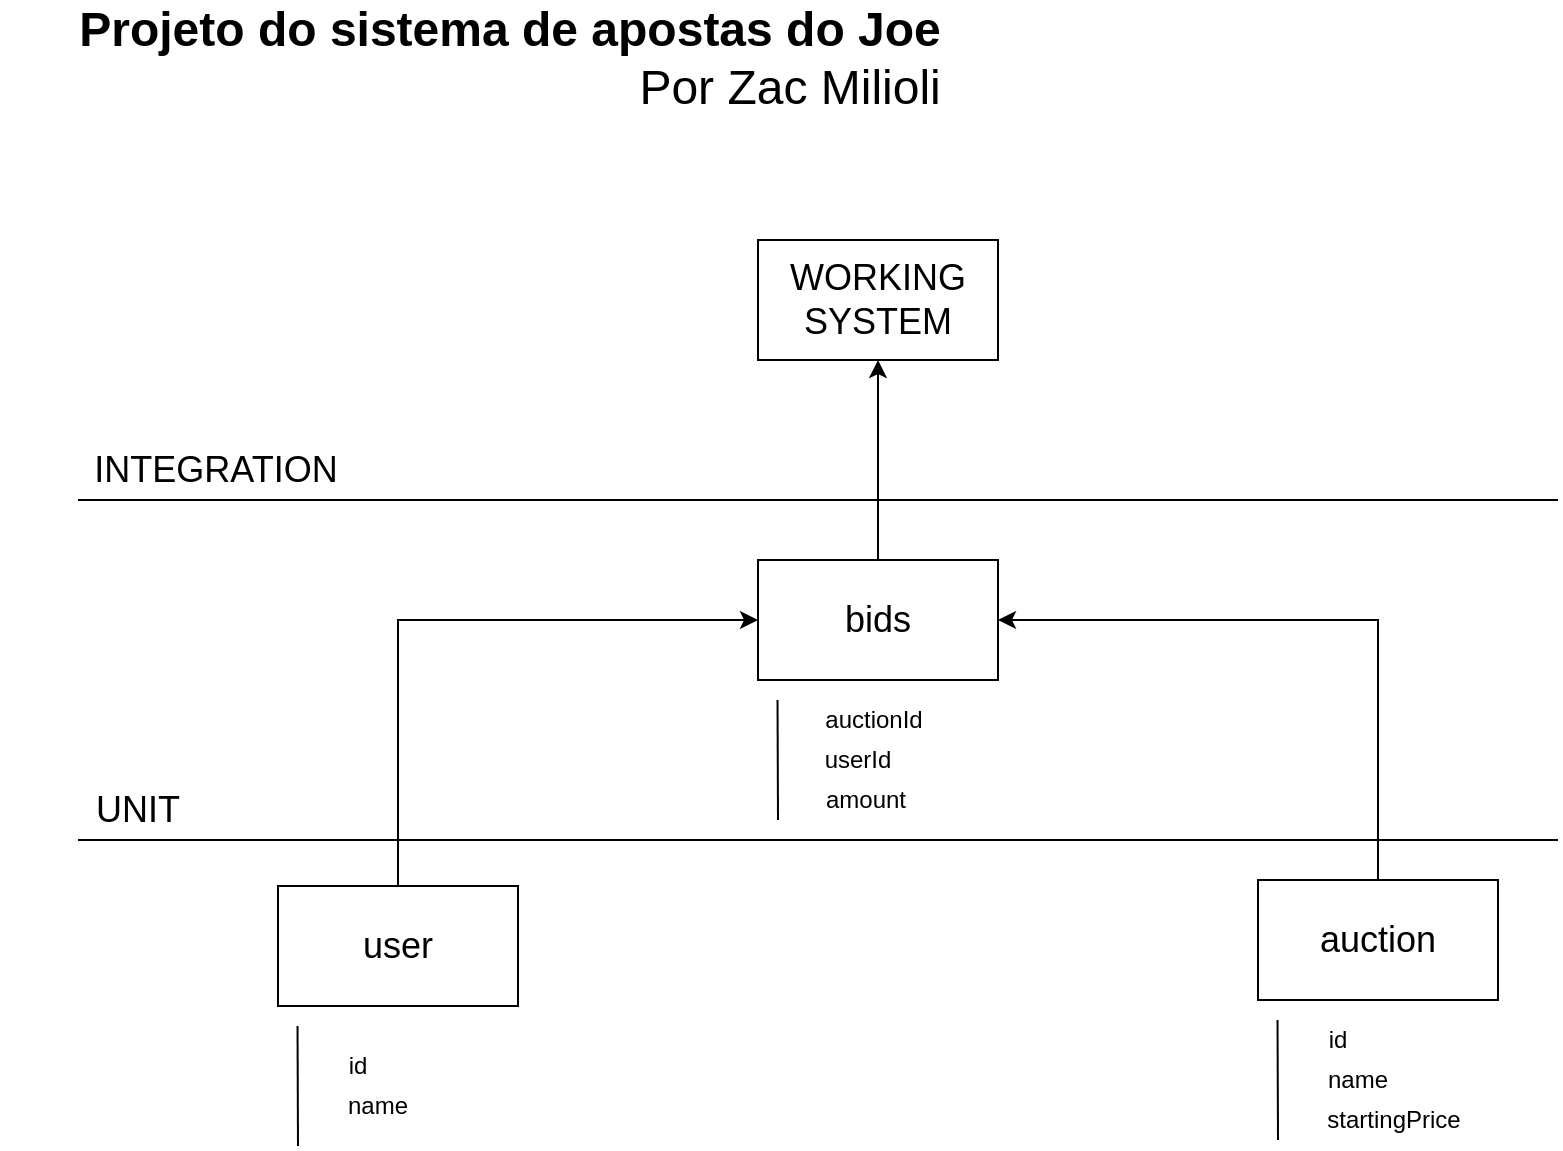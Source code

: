 <mxfile version="24.6.1" type="device">
  <diagram name="Página-1" id="TIW8J0KJoMiEKmJSmJ6i">
    <mxGraphModel dx="2755" dy="737" grid="1" gridSize="10" guides="1" tooltips="1" connect="1" arrows="1" fold="1" page="1" pageScale="1" pageWidth="827" pageHeight="1169" math="0" shadow="0">
      <root>
        <mxCell id="0" />
        <mxCell id="1" parent="0" />
        <mxCell id="KLkQHYI_NmMJT6qgf1a6-4" value="" style="group" vertex="1" connectable="0" parent="1">
          <mxGeometry x="80" y="453" width="120" height="60" as="geometry" />
        </mxCell>
        <mxCell id="KLkQHYI_NmMJT6qgf1a6-5" value="" style="rounded=0;whiteSpace=wrap;html=1;" vertex="1" parent="KLkQHYI_NmMJT6qgf1a6-4">
          <mxGeometry width="120" height="60" as="geometry" />
        </mxCell>
        <mxCell id="KLkQHYI_NmMJT6qgf1a6-6" value="&lt;span style=&quot;font-size: 18px;&quot;&gt;user&lt;/span&gt;" style="text;html=1;align=center;verticalAlign=middle;whiteSpace=wrap;rounded=0;" vertex="1" parent="KLkQHYI_NmMJT6qgf1a6-4">
          <mxGeometry x="30" y="15" width="60" height="30" as="geometry" />
        </mxCell>
        <mxCell id="KLkQHYI_NmMJT6qgf1a6-7" value="" style="endArrow=none;html=1;rounded=0;" edge="1" parent="1">
          <mxGeometry width="50" height="50" relative="1" as="geometry">
            <mxPoint x="90" y="583" as="sourcePoint" />
            <mxPoint x="89.76" y="523" as="targetPoint" />
          </mxGeometry>
        </mxCell>
        <mxCell id="KLkQHYI_NmMJT6qgf1a6-8" value="&lt;font style=&quot;font-size: 12px;&quot;&gt;id&lt;/font&gt;" style="text;html=1;align=center;verticalAlign=middle;whiteSpace=wrap;rounded=0;" vertex="1" parent="1">
          <mxGeometry x="100" y="533" width="40" height="20" as="geometry" />
        </mxCell>
        <mxCell id="KLkQHYI_NmMJT6qgf1a6-9" value="&lt;font style=&quot;font-size: 12px;&quot;&gt;name&lt;/font&gt;" style="text;html=1;align=center;verticalAlign=middle;whiteSpace=wrap;rounded=0;" vertex="1" parent="1">
          <mxGeometry x="110" y="553" width="40" height="20" as="geometry" />
        </mxCell>
        <mxCell id="KLkQHYI_NmMJT6qgf1a6-10" value="" style="group" vertex="1" connectable="0" parent="1">
          <mxGeometry x="320" y="130" width="120" height="60" as="geometry" />
        </mxCell>
        <mxCell id="KLkQHYI_NmMJT6qgf1a6-11" value="" style="rounded=0;whiteSpace=wrap;html=1;" vertex="1" parent="KLkQHYI_NmMJT6qgf1a6-10">
          <mxGeometry width="120" height="60" as="geometry" />
        </mxCell>
        <mxCell id="KLkQHYI_NmMJT6qgf1a6-12" value="&lt;div&gt;&lt;span style=&quot;font-size: 18px;&quot;&gt;WORKING&lt;/span&gt;&lt;/div&gt;&lt;font style=&quot;font-size: 18px;&quot;&gt;SYSTEM&lt;/font&gt;" style="text;html=1;align=center;verticalAlign=middle;whiteSpace=wrap;rounded=0;" vertex="1" parent="KLkQHYI_NmMJT6qgf1a6-10">
          <mxGeometry x="30" y="15" width="60" height="30" as="geometry" />
        </mxCell>
        <mxCell id="KLkQHYI_NmMJT6qgf1a6-14" value="" style="group" vertex="1" connectable="0" parent="1">
          <mxGeometry x="570" y="450" width="120" height="60" as="geometry" />
        </mxCell>
        <mxCell id="KLkQHYI_NmMJT6qgf1a6-15" value="" style="rounded=0;whiteSpace=wrap;html=1;" vertex="1" parent="KLkQHYI_NmMJT6qgf1a6-14">
          <mxGeometry width="120" height="60" as="geometry" />
        </mxCell>
        <mxCell id="KLkQHYI_NmMJT6qgf1a6-16" value="&lt;span style=&quot;font-size: 18px;&quot;&gt;auction&lt;/span&gt;" style="text;html=1;align=center;verticalAlign=middle;whiteSpace=wrap;rounded=0;" vertex="1" parent="KLkQHYI_NmMJT6qgf1a6-14">
          <mxGeometry x="30" y="15" width="60" height="30" as="geometry" />
        </mxCell>
        <mxCell id="KLkQHYI_NmMJT6qgf1a6-17" value="" style="endArrow=none;html=1;rounded=0;" edge="1" parent="1">
          <mxGeometry width="50" height="50" relative="1" as="geometry">
            <mxPoint x="580" y="580" as="sourcePoint" />
            <mxPoint x="579.76" y="520" as="targetPoint" />
          </mxGeometry>
        </mxCell>
        <mxCell id="KLkQHYI_NmMJT6qgf1a6-18" value="&lt;font style=&quot;font-size: 12px;&quot;&gt;id&lt;/font&gt;" style="text;html=1;align=center;verticalAlign=middle;whiteSpace=wrap;rounded=0;" vertex="1" parent="1">
          <mxGeometry x="590" y="520" width="40" height="20" as="geometry" />
        </mxCell>
        <mxCell id="KLkQHYI_NmMJT6qgf1a6-19" value="&lt;font style=&quot;font-size: 12px;&quot;&gt;name&lt;/font&gt;" style="text;html=1;align=center;verticalAlign=middle;whiteSpace=wrap;rounded=0;" vertex="1" parent="1">
          <mxGeometry x="600" y="540" width="40" height="20" as="geometry" />
        </mxCell>
        <mxCell id="KLkQHYI_NmMJT6qgf1a6-20" value="&lt;font style=&quot;font-size: 12px;&quot;&gt;startingPrice&lt;/font&gt;" style="text;html=1;align=center;verticalAlign=middle;whiteSpace=wrap;rounded=0;" vertex="1" parent="1">
          <mxGeometry x="593" y="560" width="90" height="20" as="geometry" />
        </mxCell>
        <mxCell id="KLkQHYI_NmMJT6qgf1a6-21" value="" style="endArrow=none;html=1;rounded=0;" edge="1" parent="1">
          <mxGeometry width="50" height="50" relative="1" as="geometry">
            <mxPoint x="-20" y="430" as="sourcePoint" />
            <mxPoint x="720" y="430" as="targetPoint" />
          </mxGeometry>
        </mxCell>
        <mxCell id="KLkQHYI_NmMJT6qgf1a6-22" value="&lt;font style=&quot;font-size: 18px;&quot;&gt;UNIT&lt;/font&gt;" style="text;html=1;align=center;verticalAlign=middle;whiteSpace=wrap;rounded=0;" vertex="1" parent="1">
          <mxGeometry x="-20" y="400" width="60" height="30" as="geometry" />
        </mxCell>
        <mxCell id="KLkQHYI_NmMJT6qgf1a6-23" value="" style="group" vertex="1" connectable="0" parent="1">
          <mxGeometry x="320" y="290" width="120" height="60" as="geometry" />
        </mxCell>
        <mxCell id="KLkQHYI_NmMJT6qgf1a6-24" value="" style="rounded=0;whiteSpace=wrap;html=1;" vertex="1" parent="KLkQHYI_NmMJT6qgf1a6-23">
          <mxGeometry width="120" height="60" as="geometry" />
        </mxCell>
        <mxCell id="KLkQHYI_NmMJT6qgf1a6-25" value="&lt;span style=&quot;font-size: 18px;&quot;&gt;bids&lt;/span&gt;" style="text;html=1;align=center;verticalAlign=middle;whiteSpace=wrap;rounded=0;" vertex="1" parent="KLkQHYI_NmMJT6qgf1a6-23">
          <mxGeometry x="30" y="15" width="60" height="30" as="geometry" />
        </mxCell>
        <mxCell id="KLkQHYI_NmMJT6qgf1a6-26" value="" style="endArrow=none;html=1;rounded=0;" edge="1" parent="1">
          <mxGeometry width="50" height="50" relative="1" as="geometry">
            <mxPoint x="330" y="420" as="sourcePoint" />
            <mxPoint x="329.76" y="360" as="targetPoint" />
          </mxGeometry>
        </mxCell>
        <mxCell id="KLkQHYI_NmMJT6qgf1a6-27" value="&lt;font style=&quot;font-size: 12px;&quot;&gt;auctionId&lt;/font&gt;" style="text;html=1;align=center;verticalAlign=middle;whiteSpace=wrap;rounded=0;" vertex="1" parent="1">
          <mxGeometry x="358" y="360" width="40" height="20" as="geometry" />
        </mxCell>
        <mxCell id="KLkQHYI_NmMJT6qgf1a6-28" value="&lt;font style=&quot;font-size: 12px;&quot;&gt;userId&lt;/font&gt;" style="text;html=1;align=center;verticalAlign=middle;whiteSpace=wrap;rounded=0;" vertex="1" parent="1">
          <mxGeometry x="350" y="380" width="40" height="20" as="geometry" />
        </mxCell>
        <mxCell id="KLkQHYI_NmMJT6qgf1a6-29" value="&lt;font style=&quot;font-size: 12px;&quot;&gt;amount&lt;/font&gt;" style="text;html=1;align=center;verticalAlign=middle;whiteSpace=wrap;rounded=0;" vertex="1" parent="1">
          <mxGeometry x="329" y="400" width="90" height="20" as="geometry" />
        </mxCell>
        <mxCell id="KLkQHYI_NmMJT6qgf1a6-30" value="" style="endArrow=classic;html=1;rounded=0;exitX=0.5;exitY=0;exitDx=0;exitDy=0;entryX=0;entryY=0.5;entryDx=0;entryDy=0;" edge="1" parent="1" source="KLkQHYI_NmMJT6qgf1a6-5" target="KLkQHYI_NmMJT6qgf1a6-24">
          <mxGeometry width="50" height="50" relative="1" as="geometry">
            <mxPoint x="470" y="380" as="sourcePoint" />
            <mxPoint x="520" y="330" as="targetPoint" />
            <Array as="points">
              <mxPoint x="140" y="320" />
            </Array>
          </mxGeometry>
        </mxCell>
        <mxCell id="KLkQHYI_NmMJT6qgf1a6-31" value="" style="endArrow=classic;html=1;rounded=0;exitX=0.5;exitY=0;exitDx=0;exitDy=0;entryX=1;entryY=0.5;entryDx=0;entryDy=0;" edge="1" parent="1" source="KLkQHYI_NmMJT6qgf1a6-15" target="KLkQHYI_NmMJT6qgf1a6-24">
          <mxGeometry width="50" height="50" relative="1" as="geometry">
            <mxPoint x="550" y="370" as="sourcePoint" />
            <mxPoint x="600" y="320" as="targetPoint" />
            <Array as="points">
              <mxPoint x="630" y="320" />
            </Array>
          </mxGeometry>
        </mxCell>
        <mxCell id="KLkQHYI_NmMJT6qgf1a6-32" value="" style="endArrow=classic;html=1;rounded=0;exitX=0.5;exitY=0;exitDx=0;exitDy=0;entryX=0.5;entryY=1;entryDx=0;entryDy=0;" edge="1" parent="1" source="KLkQHYI_NmMJT6qgf1a6-24" target="KLkQHYI_NmMJT6qgf1a6-11">
          <mxGeometry width="50" height="50" relative="1" as="geometry">
            <mxPoint x="230" y="270" as="sourcePoint" />
            <mxPoint x="280" y="220" as="targetPoint" />
          </mxGeometry>
        </mxCell>
        <mxCell id="KLkQHYI_NmMJT6qgf1a6-34" value="" style="endArrow=none;html=1;rounded=0;" edge="1" parent="1">
          <mxGeometry width="50" height="50" relative="1" as="geometry">
            <mxPoint x="-20" y="260" as="sourcePoint" />
            <mxPoint x="720" y="260" as="targetPoint" />
          </mxGeometry>
        </mxCell>
        <mxCell id="KLkQHYI_NmMJT6qgf1a6-35" value="&lt;font style=&quot;font-size: 18px;&quot;&gt;INTEGRATION&lt;/font&gt;" style="text;html=1;align=center;verticalAlign=middle;whiteSpace=wrap;rounded=0;" vertex="1" parent="1">
          <mxGeometry x="19" y="230" width="60" height="30" as="geometry" />
        </mxCell>
        <mxCell id="KLkQHYI_NmMJT6qgf1a6-36" value="&lt;font style=&quot;font-size: 24px;&quot;&gt;&lt;b&gt;Projeto do sistema de apostas do Joe&lt;/b&gt;&lt;/font&gt;&lt;div style=&quot;text-align: right;&quot;&gt;&lt;font style=&quot;font-size: 24px;&quot;&gt;&amp;nbsp;Por Zac Milioli&lt;/font&gt;&lt;/div&gt;" style="text;html=1;align=center;verticalAlign=middle;whiteSpace=wrap;rounded=0;" vertex="1" parent="1">
          <mxGeometry x="-59" y="24" width="510" height="30" as="geometry" />
        </mxCell>
      </root>
    </mxGraphModel>
  </diagram>
</mxfile>
